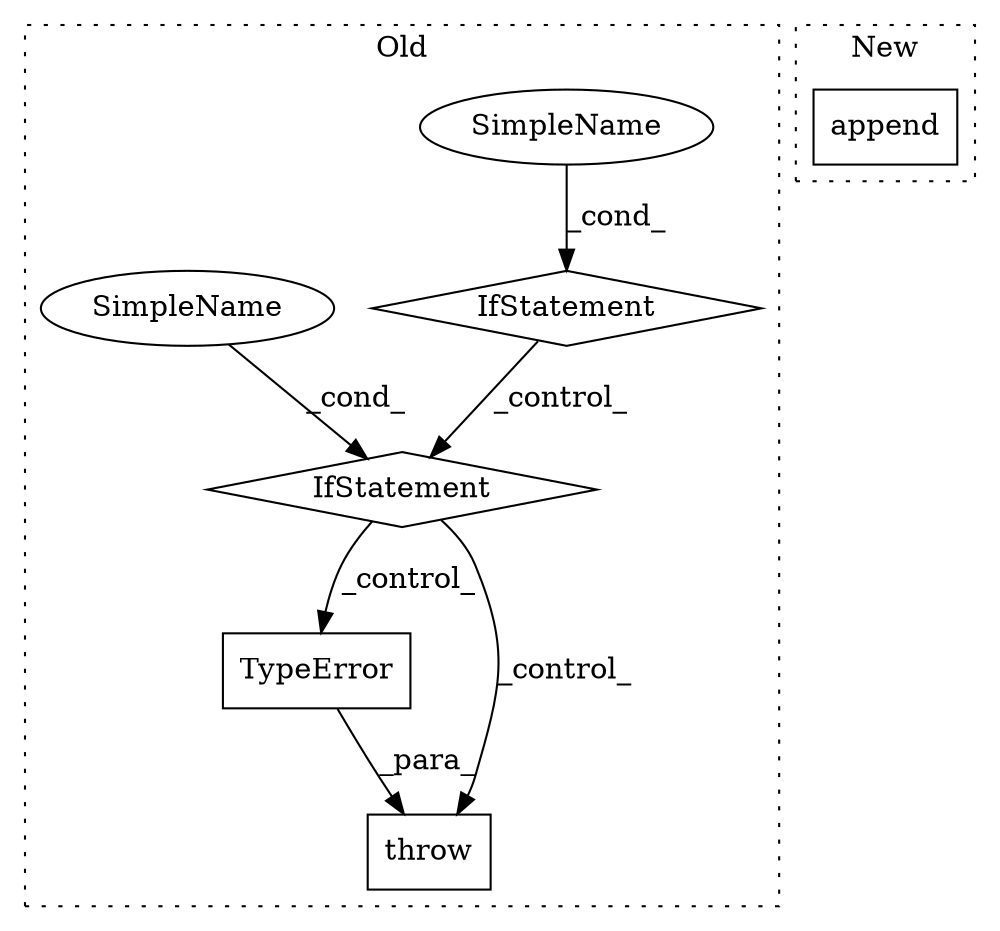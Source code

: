 digraph G {
subgraph cluster0 {
1 [label="TypeError" a="32" s="2242,2295" l="10,1" shape="box"];
3 [label="throw" a="53" s="2236" l="6" shape="box"];
4 [label="IfStatement" a="25" s="1983,1990" l="4,2" shape="diamond"];
5 [label="SimpleName" a="42" s="1987" l="3" shape="ellipse"];
6 [label="IfStatement" a="25" s="2137,2169" l="12,2" shape="diamond"];
7 [label="SimpleName" a="42" s="" l="" shape="ellipse"];
label = "Old";
style="dotted";
}
subgraph cluster1 {
2 [label="append" a="32" s="3501,3512" l="7,1" shape="box"];
label = "New";
style="dotted";
}
1 -> 3 [label="_para_"];
4 -> 6 [label="_control_"];
5 -> 4 [label="_cond_"];
6 -> 3 [label="_control_"];
6 -> 1 [label="_control_"];
7 -> 6 [label="_cond_"];
}